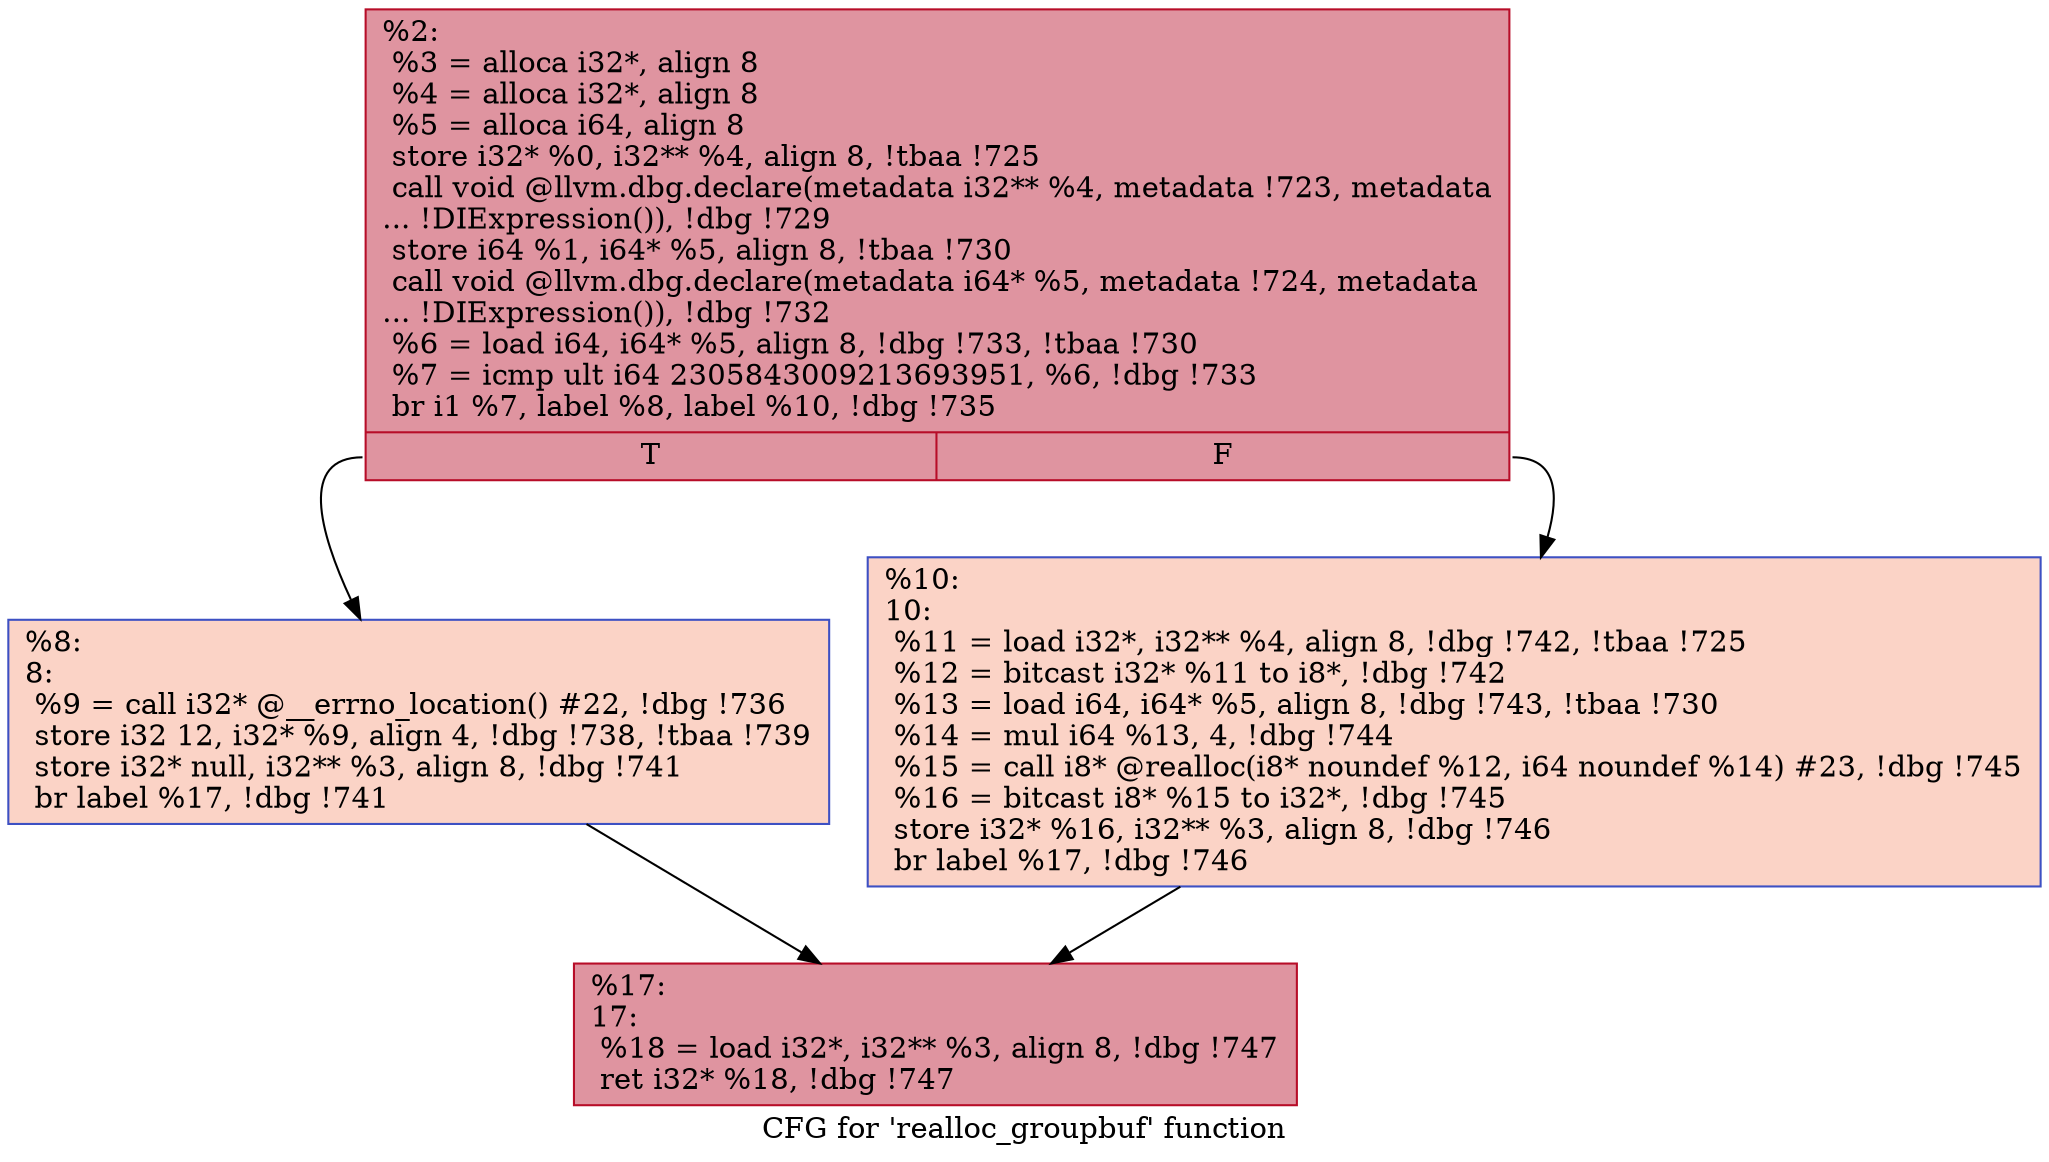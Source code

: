 digraph "CFG for 'realloc_groupbuf' function" {
	label="CFG for 'realloc_groupbuf' function";

	Node0x11a5a50 [shape=record,color="#b70d28ff", style=filled, fillcolor="#b70d2870",label="{%2:\l  %3 = alloca i32*, align 8\l  %4 = alloca i32*, align 8\l  %5 = alloca i64, align 8\l  store i32* %0, i32** %4, align 8, !tbaa !725\l  call void @llvm.dbg.declare(metadata i32** %4, metadata !723, metadata\l... !DIExpression()), !dbg !729\l  store i64 %1, i64* %5, align 8, !tbaa !730\l  call void @llvm.dbg.declare(metadata i64* %5, metadata !724, metadata\l... !DIExpression()), !dbg !732\l  %6 = load i64, i64* %5, align 8, !dbg !733, !tbaa !730\l  %7 = icmp ult i64 2305843009213693951, %6, !dbg !733\l  br i1 %7, label %8, label %10, !dbg !735\l|{<s0>T|<s1>F}}"];
	Node0x11a5a50:s0 -> Node0x11a5ad0;
	Node0x11a5a50:s1 -> Node0x11a5b20;
	Node0x11a5ad0 [shape=record,color="#3d50c3ff", style=filled, fillcolor="#f59c7d70",label="{%8:\l8:                                                \l  %9 = call i32* @__errno_location() #22, !dbg !736\l  store i32 12, i32* %9, align 4, !dbg !738, !tbaa !739\l  store i32* null, i32** %3, align 8, !dbg !741\l  br label %17, !dbg !741\l}"];
	Node0x11a5ad0 -> Node0x11a5b70;
	Node0x11a5b20 [shape=record,color="#3d50c3ff", style=filled, fillcolor="#f59c7d70",label="{%10:\l10:                                               \l  %11 = load i32*, i32** %4, align 8, !dbg !742, !tbaa !725\l  %12 = bitcast i32* %11 to i8*, !dbg !742\l  %13 = load i64, i64* %5, align 8, !dbg !743, !tbaa !730\l  %14 = mul i64 %13, 4, !dbg !744\l  %15 = call i8* @realloc(i8* noundef %12, i64 noundef %14) #23, !dbg !745\l  %16 = bitcast i8* %15 to i32*, !dbg !745\l  store i32* %16, i32** %3, align 8, !dbg !746\l  br label %17, !dbg !746\l}"];
	Node0x11a5b20 -> Node0x11a5b70;
	Node0x11a5b70 [shape=record,color="#b70d28ff", style=filled, fillcolor="#b70d2870",label="{%17:\l17:                                               \l  %18 = load i32*, i32** %3, align 8, !dbg !747\l  ret i32* %18, !dbg !747\l}"];
}
